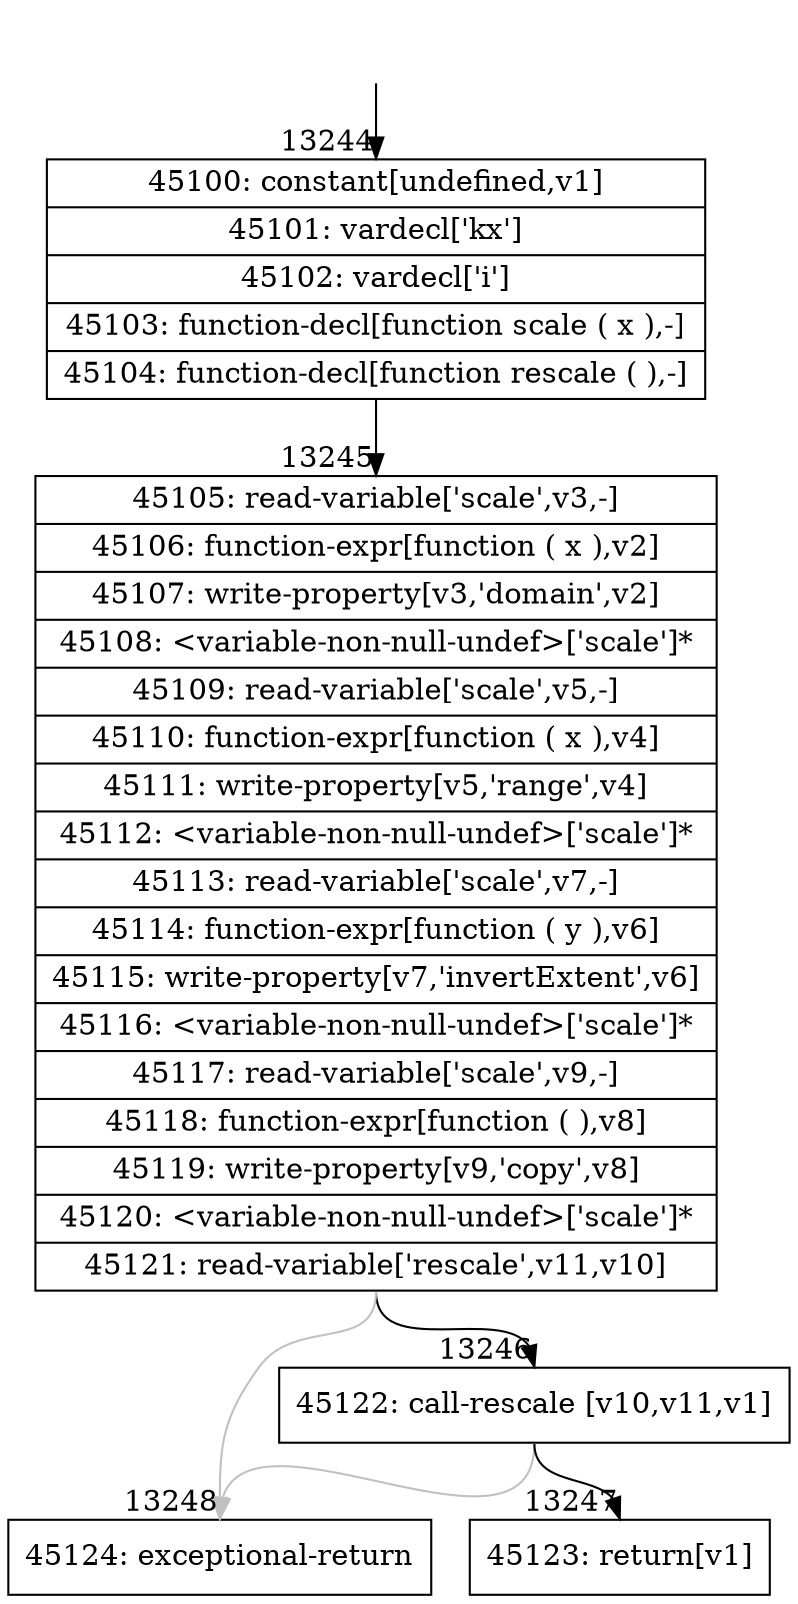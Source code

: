 digraph {
rankdir="TD"
BB_entry1228[shape=none,label=""];
BB_entry1228 -> BB13244 [tailport=s, headport=n, headlabel="    13244"]
BB13244 [shape=record label="{45100: constant[undefined,v1]|45101: vardecl['kx']|45102: vardecl['i']|45103: function-decl[function scale ( x ),-]|45104: function-decl[function rescale ( ),-]}" ] 
BB13244 -> BB13245 [tailport=s, headport=n, headlabel="      13245"]
BB13245 [shape=record label="{45105: read-variable['scale',v3,-]|45106: function-expr[function ( x ),v2]|45107: write-property[v3,'domain',v2]|45108: \<variable-non-null-undef\>['scale']*|45109: read-variable['scale',v5,-]|45110: function-expr[function ( x ),v4]|45111: write-property[v5,'range',v4]|45112: \<variable-non-null-undef\>['scale']*|45113: read-variable['scale',v7,-]|45114: function-expr[function ( y ),v6]|45115: write-property[v7,'invertExtent',v6]|45116: \<variable-non-null-undef\>['scale']*|45117: read-variable['scale',v9,-]|45118: function-expr[function ( ),v8]|45119: write-property[v9,'copy',v8]|45120: \<variable-non-null-undef\>['scale']*|45121: read-variable['rescale',v11,v10]}" ] 
BB13245 -> BB13246 [tailport=s, headport=n, headlabel="      13246"]
BB13245 -> BB13248 [tailport=s, headport=n, color=gray, headlabel="      13248"]
BB13246 [shape=record label="{45122: call-rescale [v10,v11,v1]}" ] 
BB13246 -> BB13247 [tailport=s, headport=n, headlabel="      13247"]
BB13246 -> BB13248 [tailport=s, headport=n, color=gray]
BB13247 [shape=record label="{45123: return[v1]}" ] 
BB13248 [shape=record label="{45124: exceptional-return}" ] 
//#$~ 7886
}
